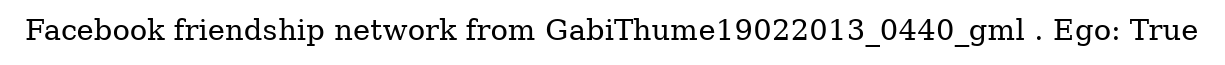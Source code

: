 digraph  {
	graph [label="Facebook friendship network from GabiThume19022013_0440_gml . Ego: True"];
}
